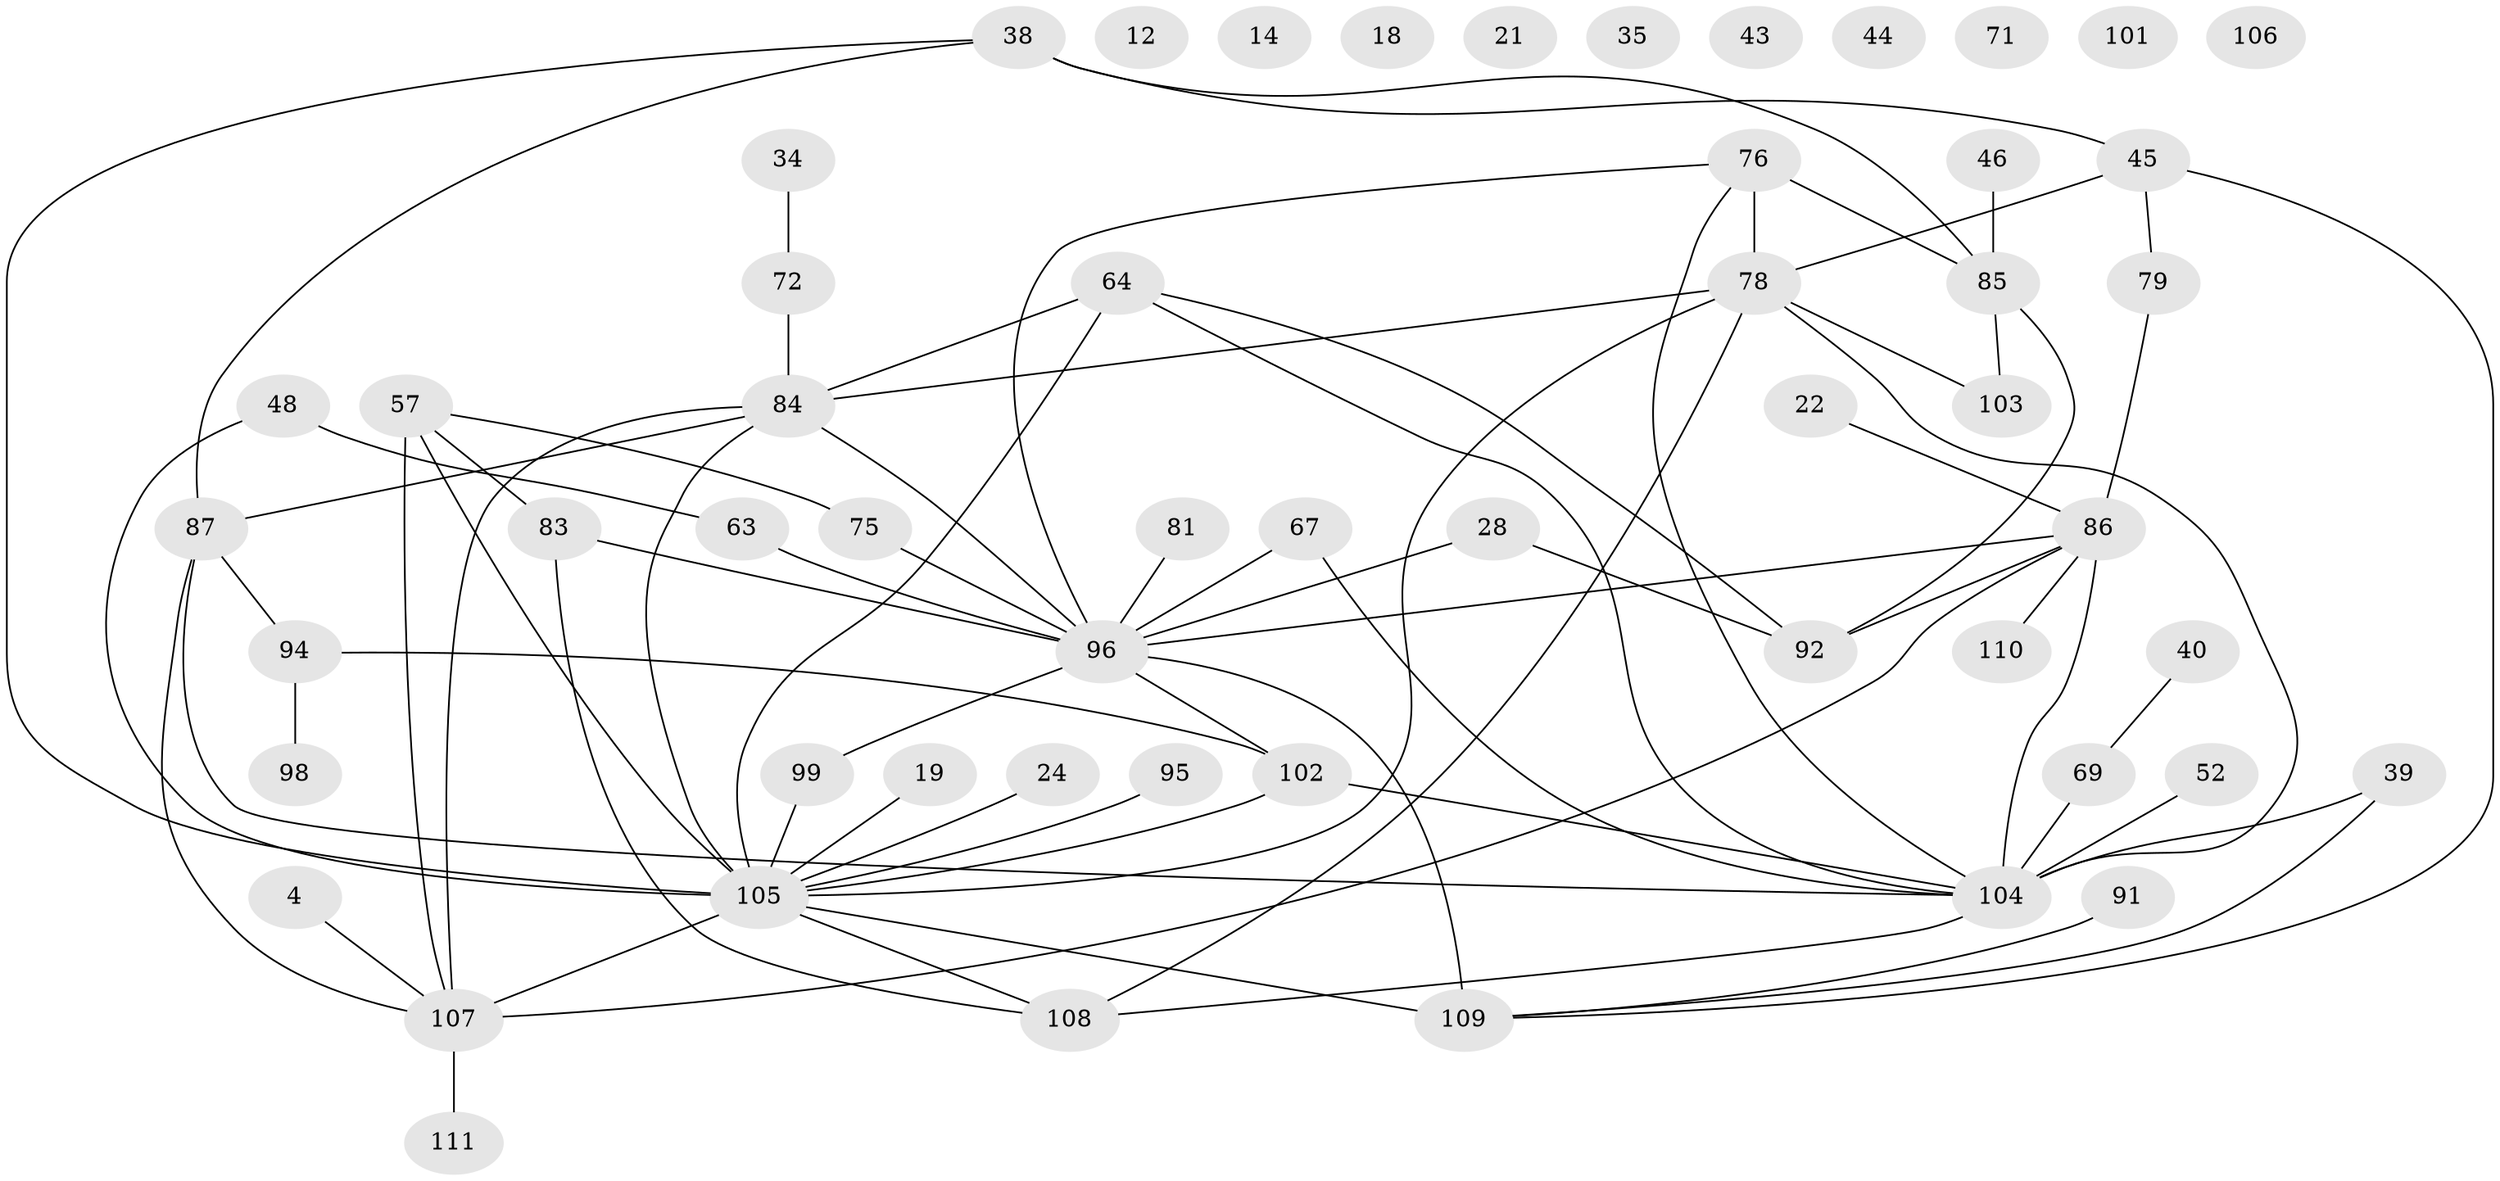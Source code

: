 // original degree distribution, {3: 0.25225225225225223, 4: 0.1891891891891892, 2: 0.17117117117117117, 1: 0.15315315315315314, 5: 0.08108108108108109, 6: 0.04504504504504504, 0: 0.09009009009009009, 7: 0.018018018018018018}
// Generated by graph-tools (version 1.1) at 2025/40/03/09/25 04:40:29]
// undirected, 55 vertices, 77 edges
graph export_dot {
graph [start="1"]
  node [color=gray90,style=filled];
  4;
  12;
  14;
  18;
  19;
  21;
  22;
  24;
  28;
  34;
  35;
  38;
  39;
  40;
  43;
  44;
  45 [super="+9+30"];
  46 [super="+17"];
  48;
  52;
  57 [super="+27"];
  63 [super="+11"];
  64;
  67;
  69;
  71;
  72;
  75;
  76 [super="+56"];
  78 [super="+70"];
  79;
  81;
  83;
  84 [super="+26+47+60+31"];
  85 [super="+32"];
  86 [super="+61+74"];
  87 [super="+37"];
  91;
  92 [super="+65"];
  94;
  95;
  96 [super="+13+82"];
  98;
  99 [super="+88"];
  101;
  102 [super="+100"];
  103;
  104 [super="+15+93+62"];
  105 [super="+55+66+68+89"];
  106;
  107 [super="+77+73+7+90"];
  108 [super="+16"];
  109 [super="+97"];
  110;
  111;
  4 -- 107;
  19 -- 105;
  22 -- 86;
  24 -- 105;
  28 -- 92;
  28 -- 96;
  34 -- 72;
  38 -- 85;
  38 -- 45;
  38 -- 87;
  38 -- 105;
  39 -- 109;
  39 -- 104;
  40 -- 69;
  45 -- 109;
  45 -- 79;
  45 -- 78;
  46 -- 85;
  48 -- 63;
  48 -- 105;
  52 -- 104;
  57 -- 75;
  57 -- 83;
  57 -- 107;
  57 -- 105 [weight=3];
  63 -- 96;
  64 -- 92;
  64 -- 104;
  64 -- 84 [weight=2];
  64 -- 105;
  67 -- 104;
  67 -- 96;
  69 -- 104;
  72 -- 84;
  75 -- 96;
  76 -- 85 [weight=2];
  76 -- 96;
  76 -- 104;
  76 -- 78 [weight=2];
  78 -- 108;
  78 -- 84 [weight=2];
  78 -- 103 [weight=2];
  78 -- 104;
  78 -- 105;
  79 -- 86;
  81 -- 96;
  83 -- 108;
  83 -- 96;
  84 -- 96 [weight=3];
  84 -- 87 [weight=2];
  84 -- 107 [weight=2];
  84 -- 105 [weight=3];
  85 -- 103;
  85 -- 92 [weight=2];
  86 -- 110;
  86 -- 96;
  86 -- 104 [weight=2];
  86 -- 107 [weight=3];
  86 -- 92;
  87 -- 104 [weight=2];
  87 -- 107;
  87 -- 94;
  91 -- 109;
  94 -- 98;
  94 -- 102;
  95 -- 105;
  96 -- 109 [weight=3];
  96 -- 99;
  96 -- 102;
  99 -- 105 [weight=2];
  102 -- 104;
  102 -- 105;
  104 -- 108 [weight=2];
  105 -- 107;
  105 -- 108 [weight=2];
  105 -- 109;
  107 -- 111;
}

